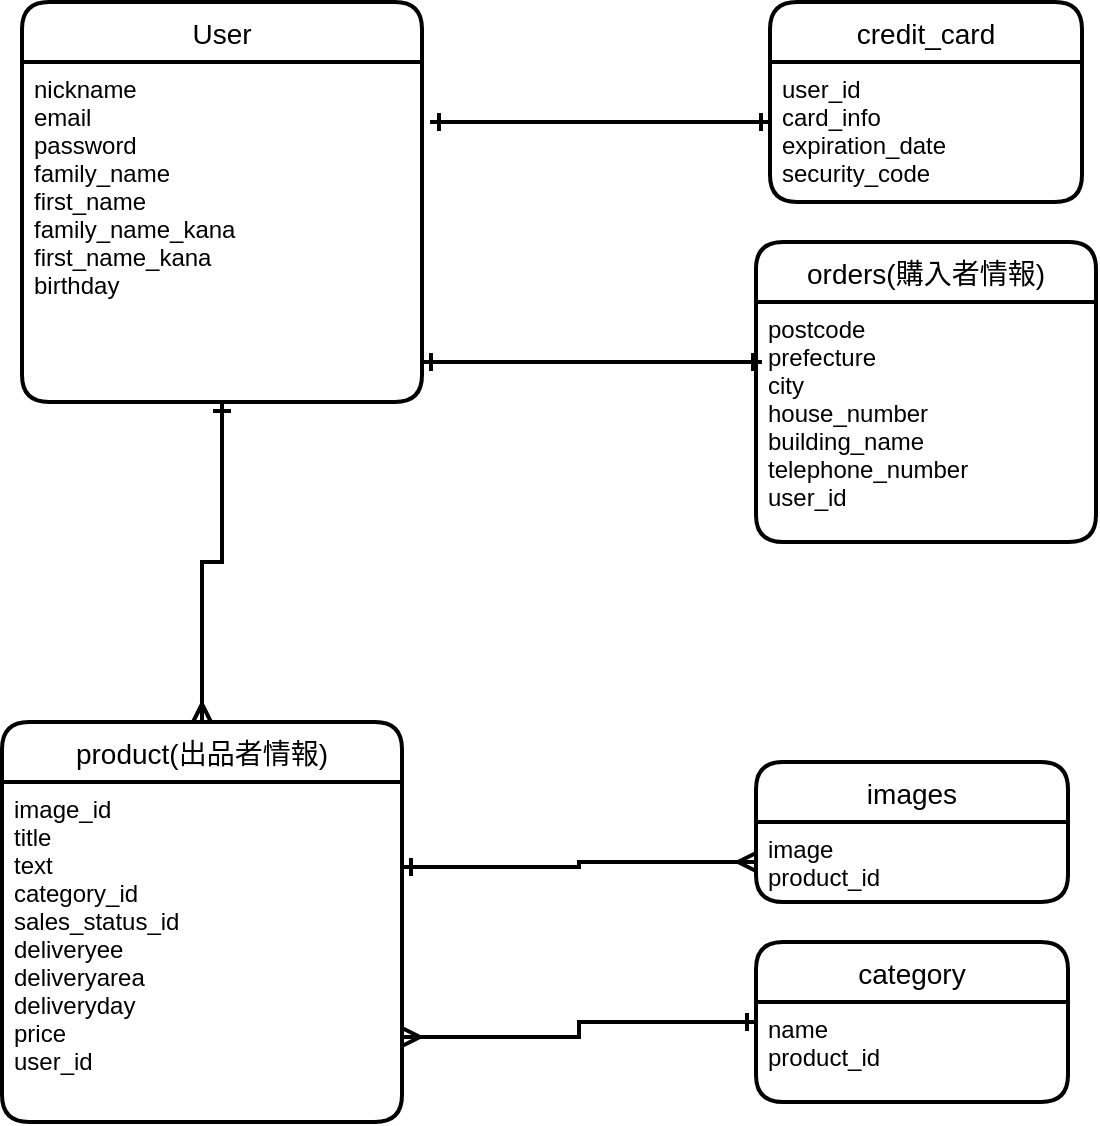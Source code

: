 <mxfile version="13.6.5">
    <diagram id="W1kFi4G8iuPFWtpWXeOg" name="ページ1">
        <mxGraphModel dx="627" dy="739" grid="1" gridSize="10" guides="1" tooltips="1" connect="1" arrows="1" fold="1" page="1" pageScale="1" pageWidth="827" pageHeight="1169" math="0" shadow="0">
            <root>
                <object label="" User="e-mail" id="0">
                    <mxCell/>
                </object>
                <mxCell id="1" parent="0"/>
                <mxCell id="99" style="edgeStyle=orthogonalEdgeStyle;rounded=0;orthogonalLoop=1;jettySize=auto;html=1;entryX=0.5;entryY=0;entryDx=0;entryDy=0;startArrow=ERone;startFill=0;endArrow=ERmany;endFill=0;strokeColor=#000000;strokeWidth=2;fontFamily=Helvetica;fontSize=13;" parent="1" source="74" target="80" edge="1">
                    <mxGeometry relative="1" as="geometry"/>
                </mxCell>
                <object label="User" id="74">
                    <mxCell style="swimlane;childLayout=stackLayout;horizontal=1;startSize=30;horizontalStack=0;rounded=1;fontSize=14;fontStyle=0;strokeWidth=2;resizeParent=0;resizeLast=1;shadow=0;dashed=0;align=center;fontFamily=Helvetica;" parent="1" vertex="1">
                        <mxGeometry x="40" y="20" width="200" height="200" as="geometry">
                            <mxRectangle x="40" y="80" width="70" height="30" as="alternateBounds"/>
                        </mxGeometry>
                    </mxCell>
                </object>
                <mxCell id="75" value="nickname&#10;email&#10;password&#10;family_name&#10;first_name&#10;family_name_kana&#10;first_name_kana&#10;birthday&#10;&#10;" style="align=left;strokeColor=none;fillColor=none;spacingLeft=4;fontSize=12;verticalAlign=top;resizable=0;rotatable=0;part=1;" parent="74" vertex="1">
                    <mxGeometry y="30" width="200" height="170" as="geometry"/>
                </mxCell>
                <mxCell id="96" style="edgeStyle=orthogonalEdgeStyle;rounded=0;orthogonalLoop=1;jettySize=auto;html=1;exitX=1;exitY=0.25;exitDx=0;exitDy=0;fontFamily=Helvetica;fontSize=13;startArrow=ERone;startFill=0;endArrow=ERone;endFill=0;strokeWidth=2;" parent="1" edge="1">
                    <mxGeometry relative="1" as="geometry">
                        <mxPoint x="410" y="200" as="targetPoint"/>
                        <mxPoint x="240" y="200" as="sourcePoint"/>
                        <Array as="points">
                            <mxPoint x="260" y="200"/>
                            <mxPoint x="260" y="200"/>
                        </Array>
                    </mxGeometry>
                </mxCell>
                <object label="credit_card" id="87">
                    <mxCell style="swimlane;childLayout=stackLayout;horizontal=1;startSize=30;horizontalStack=0;rounded=1;fontSize=14;fontStyle=0;strokeWidth=2;resizeParent=0;resizeLast=1;shadow=0;dashed=0;align=center;fontFamily=Helvetica;" parent="1" vertex="1">
                        <mxGeometry x="414" y="20" width="156" height="100" as="geometry">
                            <mxRectangle x="40" y="80" width="70" height="30" as="alternateBounds"/>
                        </mxGeometry>
                    </mxCell>
                </object>
                <mxCell id="88" value="user_id&#10;card_info&#10;expiration_date&#10;security_code" style="align=left;strokeColor=none;fillColor=none;spacingLeft=4;fontSize=12;verticalAlign=top;resizable=0;rotatable=0;part=1;" parent="87" vertex="1">
                    <mxGeometry y="30" width="156" height="70" as="geometry"/>
                </mxCell>
                <mxCell id="98" style="edgeStyle=orthogonalEdgeStyle;rounded=0;orthogonalLoop=1;jettySize=auto;html=1;exitX=1;exitY=0.25;exitDx=0;exitDy=0;fontFamily=Helvetica;fontSize=13;startArrow=ERone;startFill=0;endArrow=ERone;endFill=0;strokeWidth=2;" parent="1" edge="1">
                    <mxGeometry relative="1" as="geometry">
                        <mxPoint x="414" y="80" as="targetPoint"/>
                        <mxPoint x="244" y="80" as="sourcePoint"/>
                        <Array as="points">
                            <mxPoint x="264" y="80"/>
                            <mxPoint x="264" y="80"/>
                        </Array>
                    </mxGeometry>
                </mxCell>
                <object label="orders(購入者情報)" id="84">
                    <mxCell style="swimlane;childLayout=stackLayout;horizontal=1;startSize=30;horizontalStack=0;rounded=1;fontSize=14;fontStyle=0;strokeWidth=2;resizeParent=0;resizeLast=1;shadow=0;dashed=0;align=center;fontFamily=Helvetica;" parent="1" vertex="1">
                        <mxGeometry x="407" y="140" width="170" height="150" as="geometry">
                            <mxRectangle x="40" y="80" width="70" height="30" as="alternateBounds"/>
                        </mxGeometry>
                    </mxCell>
                </object>
                <mxCell id="85" value="postcode&#10;prefecture&#10;city&#10;house_number&#10;building_name&#10;telephone_number&#10;user_id" style="align=left;strokeColor=none;fillColor=none;spacingLeft=4;fontSize=12;verticalAlign=top;resizable=0;rotatable=0;part=1;" parent="84" vertex="1">
                    <mxGeometry y="30" width="170" height="120" as="geometry"/>
                </mxCell>
                <mxCell id="113" style="edgeStyle=orthogonalEdgeStyle;rounded=0;orthogonalLoop=1;jettySize=auto;html=1;exitX=0.5;exitY=1;exitDx=0;exitDy=0;startArrow=ERmany;startFill=0;endArrow=ERone;endFill=0;strokeColor=#000000;strokeWidth=2;fontFamily=Helvetica;fontSize=13;" edge="1" parent="84" source="85" target="85">
                    <mxGeometry relative="1" as="geometry"/>
                </mxCell>
                <object label="images" id="100">
                    <mxCell style="swimlane;childLayout=stackLayout;horizontal=1;startSize=30;horizontalStack=0;rounded=1;fontSize=14;fontStyle=0;strokeWidth=2;resizeParent=0;resizeLast=1;shadow=0;dashed=0;align=center;fontFamily=Helvetica;" parent="1" vertex="1">
                        <mxGeometry x="407" y="400" width="156" height="70" as="geometry">
                            <mxRectangle x="40" y="80" width="70" height="30" as="alternateBounds"/>
                        </mxGeometry>
                    </mxCell>
                </object>
                <mxCell id="101" value="image&#10;product_id" style="align=left;strokeColor=none;fillColor=none;spacingLeft=4;fontSize=12;verticalAlign=top;resizable=0;rotatable=0;part=1;" parent="100" vertex="1">
                    <mxGeometry y="30" width="156" height="40" as="geometry"/>
                </mxCell>
                <mxCell id="104" style="edgeStyle=orthogonalEdgeStyle;rounded=0;orthogonalLoop=1;jettySize=auto;html=1;exitX=1;exitY=0.25;exitDx=0;exitDy=0;entryX=0;entryY=0.5;entryDx=0;entryDy=0;startArrow=ERone;startFill=0;endArrow=ERmany;endFill=0;strokeColor=#000000;strokeWidth=2;fontFamily=Helvetica;fontSize=13;" parent="1" source="81" target="101" edge="1">
                    <mxGeometry relative="1" as="geometry"/>
                </mxCell>
                <object label="category" id="105">
                    <mxCell style="swimlane;childLayout=stackLayout;horizontal=1;startSize=30;horizontalStack=0;rounded=1;fontSize=14;fontStyle=0;strokeWidth=2;resizeParent=0;resizeLast=1;shadow=0;dashed=0;align=center;fontFamily=Helvetica;" parent="1" vertex="1">
                        <mxGeometry x="407" y="490" width="156" height="80" as="geometry">
                            <mxRectangle x="40" y="80" width="70" height="30" as="alternateBounds"/>
                        </mxGeometry>
                    </mxCell>
                </object>
                <mxCell id="106" value="name&#10;product_id" style="align=left;strokeColor=none;fillColor=none;spacingLeft=4;fontSize=12;verticalAlign=top;resizable=0;rotatable=0;part=1;" parent="105" vertex="1">
                    <mxGeometry y="30" width="156" height="50" as="geometry"/>
                </mxCell>
                <mxCell id="107" style="edgeStyle=orthogonalEdgeStyle;rounded=0;orthogonalLoop=1;jettySize=auto;html=1;exitX=1;exitY=0.75;exitDx=0;exitDy=0;entryX=0;entryY=0.5;entryDx=0;entryDy=0;startArrow=ERmany;startFill=0;endArrow=ERone;endFill=0;strokeColor=#000000;strokeWidth=2;fontFamily=Helvetica;fontSize=13;" parent="1" source="81" target="105" edge="1">
                    <mxGeometry relative="1" as="geometry"/>
                </mxCell>
                <object label="product(出品者情報)" id="80">
                    <mxCell style="swimlane;childLayout=stackLayout;horizontal=1;startSize=30;horizontalStack=0;rounded=1;fontSize=14;fontStyle=0;strokeWidth=2;resizeParent=0;resizeLast=1;shadow=0;dashed=0;align=center;fontFamily=Helvetica;" parent="1" vertex="1">
                        <mxGeometry x="30" y="380" width="200" height="200" as="geometry">
                            <mxRectangle x="40" y="80" width="70" height="30" as="alternateBounds"/>
                        </mxGeometry>
                    </mxCell>
                </object>
                <mxCell id="81" value="image_id&#10;title&#10;text&#10;category_id&#10;sales_status_id&#10;deliveryee&#10;deliveryarea&#10;deliveryday&#10;price&#10;user_id" style="align=left;strokeColor=none;fillColor=none;spacingLeft=4;fontSize=12;verticalAlign=top;resizable=0;rotatable=0;part=1;" parent="80" vertex="1">
                    <mxGeometry y="30" width="200" height="170" as="geometry"/>
                </mxCell>
            </root>
        </mxGraphModel>
    </diagram>
</mxfile>